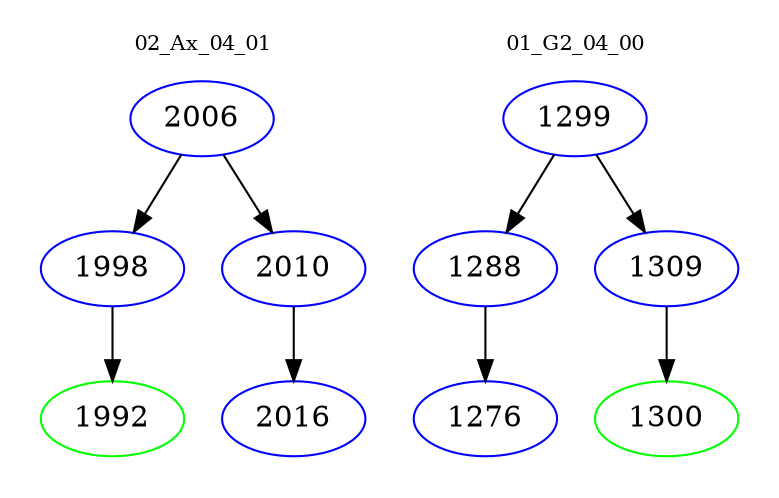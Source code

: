digraph{
subgraph cluster_0 {
color = white
label = "02_Ax_04_01";
fontsize=10;
T0_2006 [label="2006", color="blue"]
T0_2006 -> T0_1998 [color="black"]
T0_1998 [label="1998", color="blue"]
T0_1998 -> T0_1992 [color="black"]
T0_1992 [label="1992", color="green"]
T0_2006 -> T0_2010 [color="black"]
T0_2010 [label="2010", color="blue"]
T0_2010 -> T0_2016 [color="black"]
T0_2016 [label="2016", color="blue"]
}
subgraph cluster_1 {
color = white
label = "01_G2_04_00";
fontsize=10;
T1_1299 [label="1299", color="blue"]
T1_1299 -> T1_1288 [color="black"]
T1_1288 [label="1288", color="blue"]
T1_1288 -> T1_1276 [color="black"]
T1_1276 [label="1276", color="blue"]
T1_1299 -> T1_1309 [color="black"]
T1_1309 [label="1309", color="blue"]
T1_1309 -> T1_1300 [color="black"]
T1_1300 [label="1300", color="green"]
}
}
